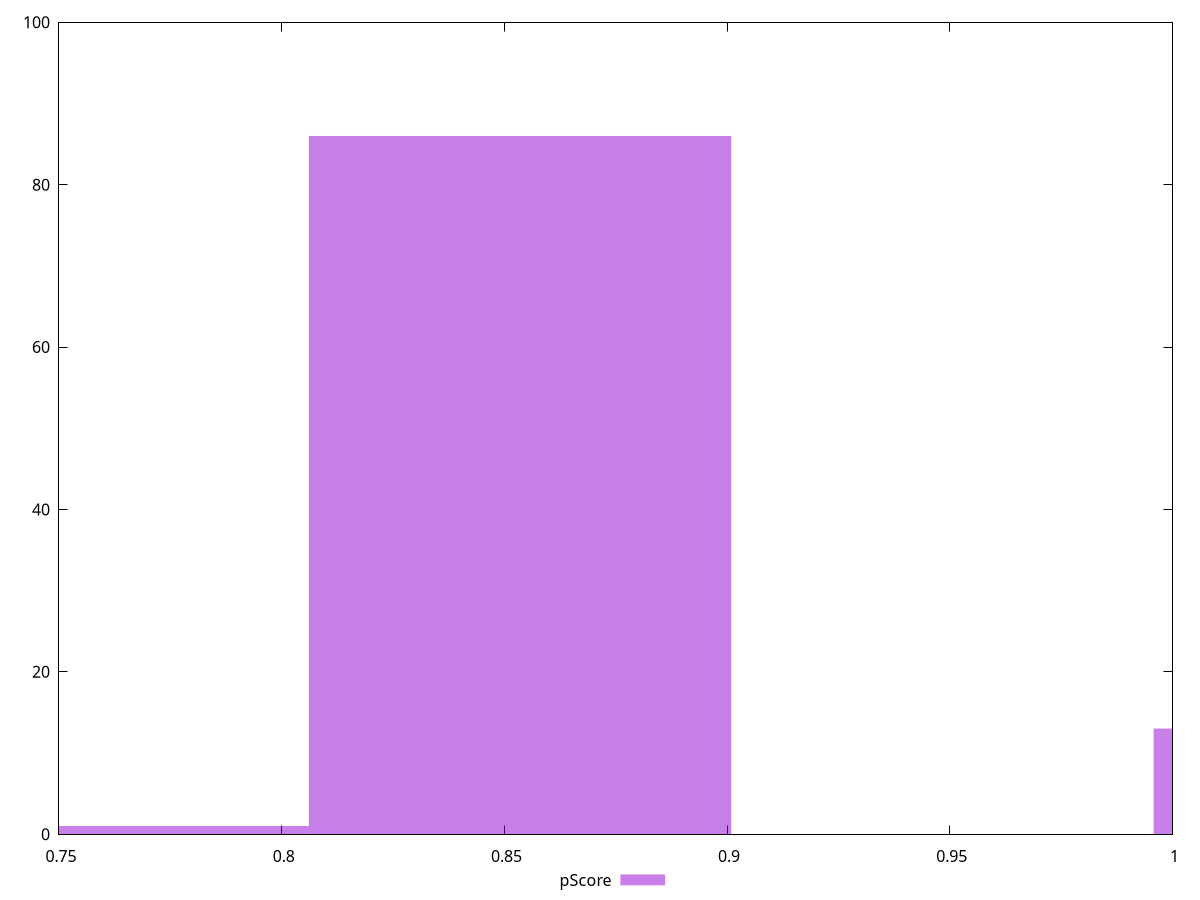 reset

$pScore <<EOF
0.8535140472287849 86
1.0431838355018481 13
0.7586791530922532 1
EOF

set key outside below
set boxwidth 0.09483489413653165
set xrange [0.75:1]
set yrange [0:100]
set trange [0:100]
set style fill transparent solid 0.5 noborder
set terminal svg size 640, 490 enhanced background rgb 'white'
set output "report_00026_2021-02-22T21:38:55.199Z/unused-css-rules/samples/pages+cached+noadtech+nomedia/pScore/histogram.svg"

plot $pScore title "pScore" with boxes

reset
